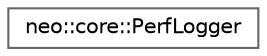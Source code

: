 digraph "Graphical Class Hierarchy"
{
 // LATEX_PDF_SIZE
  bgcolor="transparent";
  edge [fontname=Helvetica,fontsize=10,labelfontname=Helvetica,labelfontsize=10];
  node [fontname=Helvetica,fontsize=10,shape=box,height=0.2,width=0.4];
  rankdir="LR";
  Node0 [id="Node000000",label="neo::core::PerfLogger",height=0.2,width=0.4,color="grey40", fillcolor="white", style="filled",URL="$classneo_1_1core_1_1_perf_logger.html",tooltip="Performance logger for tracking execution times."];
}
